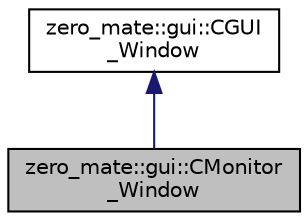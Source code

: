 digraph "zero_mate::gui::CMonitor_Window"
{
 // LATEX_PDF_SIZE
  bgcolor="transparent";
  edge [fontname="Helvetica",fontsize="10",labelfontname="Helvetica",labelfontsize="10"];
  node [fontname="Helvetica",fontsize="10",shape=record];
  Node1 [label="zero_mate::gui::CMonitor\l_Window",height=0.2,width=0.4,color="black", fillcolor="grey75", style="filled", fontcolor="black",tooltip=" "];
  Node2 -> Node1 [dir="back",color="midnightblue",fontsize="10",style="solid",fontname="Helvetica"];
  Node2 [label="zero_mate::gui::CGUI\l_Window",height=0.2,width=0.4,color="black",URL="$classzero__mate_1_1gui_1_1CGUI__Window.html",tooltip=" "];
}
